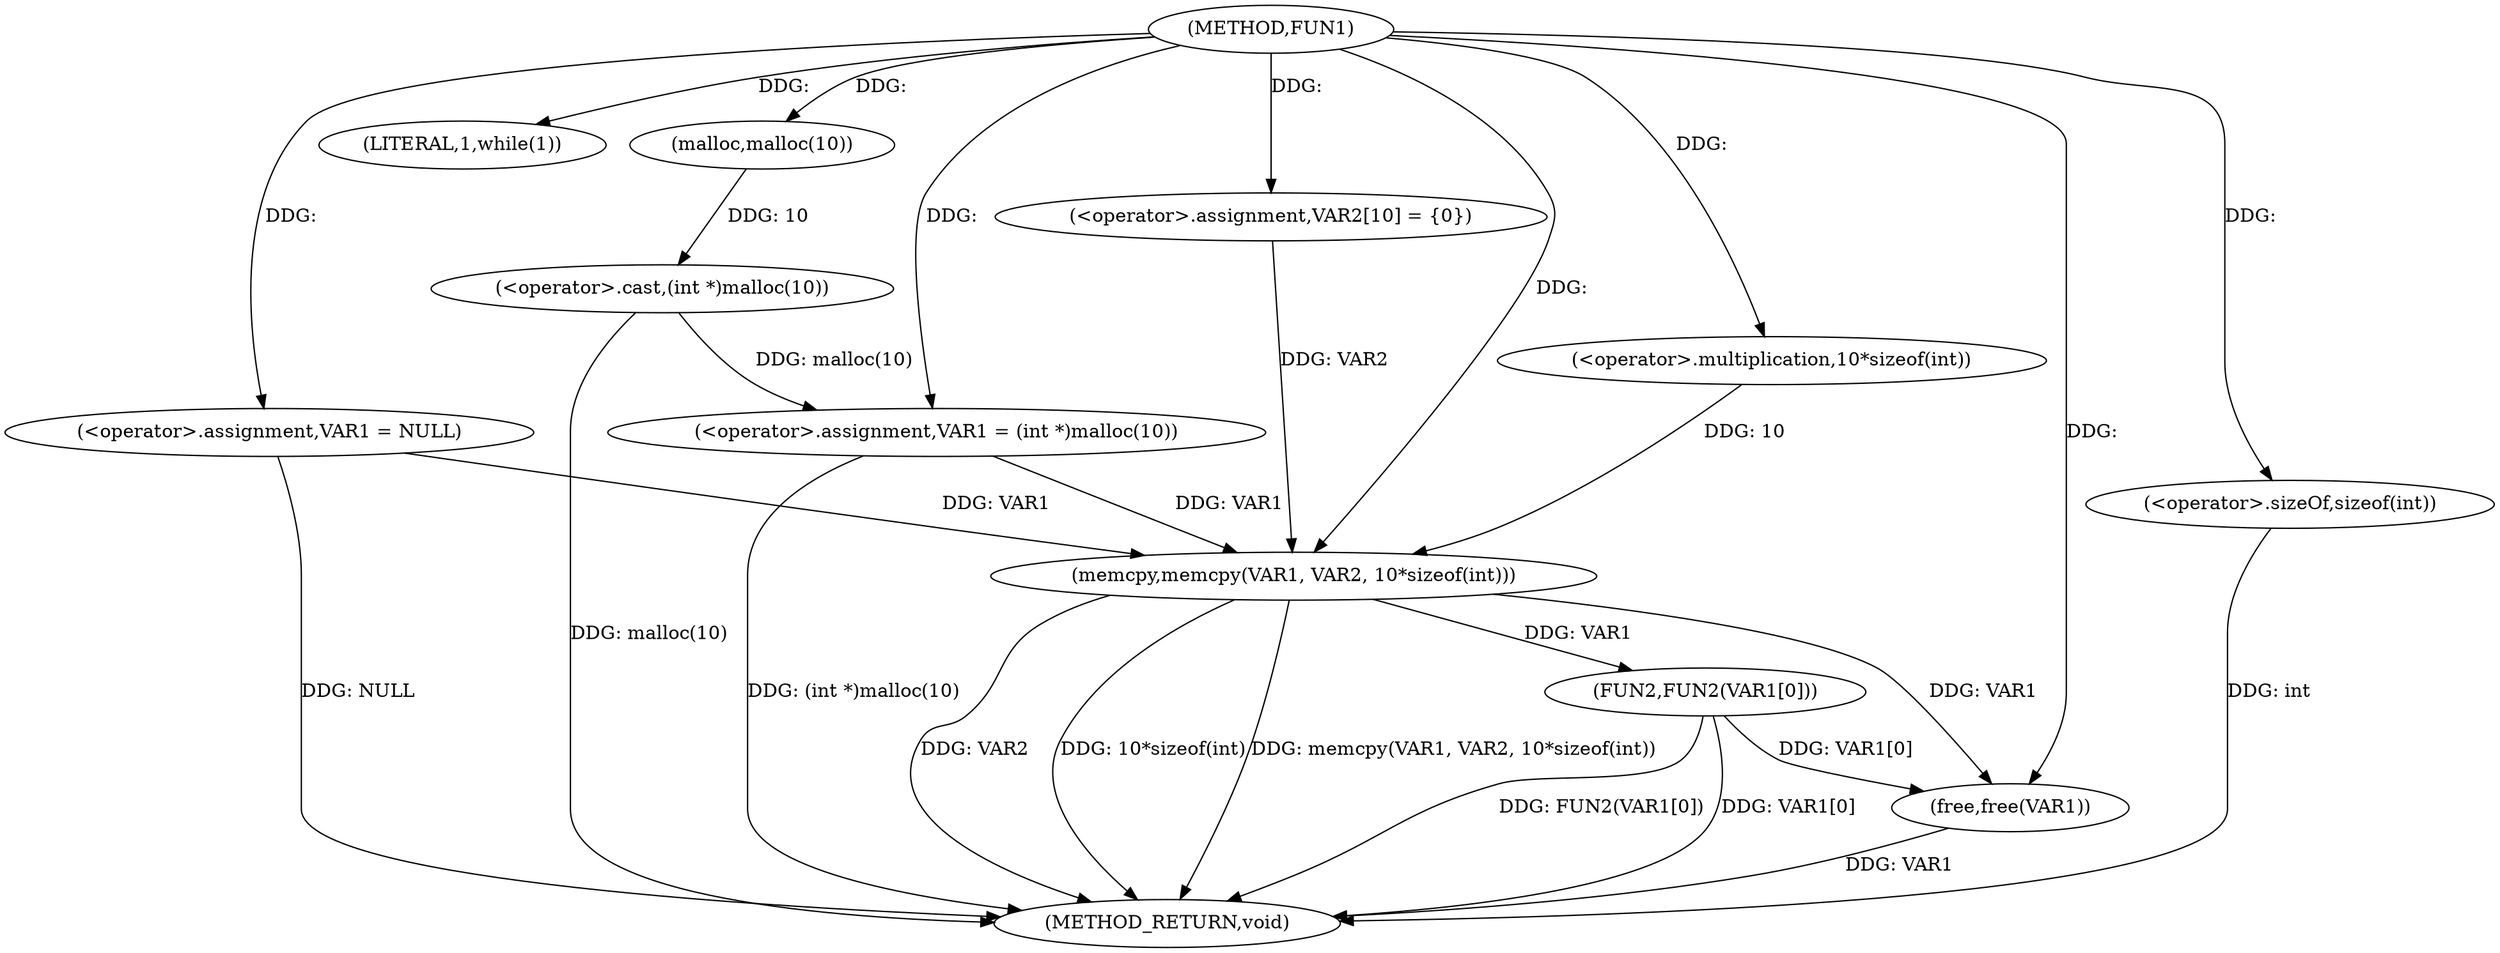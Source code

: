 digraph FUN1 {  
"1000100" [label = "(METHOD,FUN1)" ]
"1000133" [label = "(METHOD_RETURN,void)" ]
"1000103" [label = "(<operator>.assignment,VAR1 = NULL)" ]
"1000107" [label = "(LITERAL,1,while(1))" ]
"1000109" [label = "(<operator>.assignment,VAR1 = (int *)malloc(10))" ]
"1000111" [label = "(<operator>.cast,(int *)malloc(10))" ]
"1000113" [label = "(malloc,malloc(10))" ]
"1000118" [label = "(<operator>.assignment,VAR2[10] = {0})" ]
"1000120" [label = "(memcpy,memcpy(VAR1, VAR2, 10*sizeof(int)))" ]
"1000123" [label = "(<operator>.multiplication,10*sizeof(int))" ]
"1000125" [label = "(<operator>.sizeOf,sizeof(int))" ]
"1000127" [label = "(FUN2,FUN2(VAR1[0]))" ]
"1000131" [label = "(free,free(VAR1))" ]
  "1000125" -> "1000133"  [ label = "DDG: int"] 
  "1000103" -> "1000133"  [ label = "DDG: NULL"] 
  "1000127" -> "1000133"  [ label = "DDG: FUN2(VAR1[0])"] 
  "1000120" -> "1000133"  [ label = "DDG: VAR2"] 
  "1000127" -> "1000133"  [ label = "DDG: VAR1[0]"] 
  "1000109" -> "1000133"  [ label = "DDG: (int *)malloc(10)"] 
  "1000120" -> "1000133"  [ label = "DDG: 10*sizeof(int)"] 
  "1000131" -> "1000133"  [ label = "DDG: VAR1"] 
  "1000111" -> "1000133"  [ label = "DDG: malloc(10)"] 
  "1000120" -> "1000133"  [ label = "DDG: memcpy(VAR1, VAR2, 10*sizeof(int))"] 
  "1000100" -> "1000103"  [ label = "DDG: "] 
  "1000100" -> "1000107"  [ label = "DDG: "] 
  "1000111" -> "1000109"  [ label = "DDG: malloc(10)"] 
  "1000100" -> "1000109"  [ label = "DDG: "] 
  "1000113" -> "1000111"  [ label = "DDG: 10"] 
  "1000100" -> "1000113"  [ label = "DDG: "] 
  "1000100" -> "1000118"  [ label = "DDG: "] 
  "1000103" -> "1000120"  [ label = "DDG: VAR1"] 
  "1000109" -> "1000120"  [ label = "DDG: VAR1"] 
  "1000100" -> "1000120"  [ label = "DDG: "] 
  "1000118" -> "1000120"  [ label = "DDG: VAR2"] 
  "1000123" -> "1000120"  [ label = "DDG: 10"] 
  "1000100" -> "1000123"  [ label = "DDG: "] 
  "1000100" -> "1000125"  [ label = "DDG: "] 
  "1000120" -> "1000127"  [ label = "DDG: VAR1"] 
  "1000120" -> "1000131"  [ label = "DDG: VAR1"] 
  "1000127" -> "1000131"  [ label = "DDG: VAR1[0]"] 
  "1000100" -> "1000131"  [ label = "DDG: "] 
}
